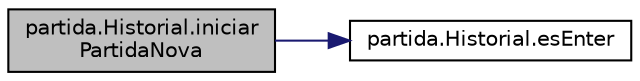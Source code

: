 digraph "partida.Historial.iniciarPartidaNova"
{
 // LATEX_PDF_SIZE
  edge [fontname="Helvetica",fontsize="10",labelfontname="Helvetica",labelfontsize="10"];
  node [fontname="Helvetica",fontsize="10",shape=record];
  rankdir="LR";
  Node1 [label="partida.Historial.iniciar\lPartidaNova",height=0.2,width=0.4,color="black", fillcolor="grey75", style="filled", fontcolor="black",tooltip="Inicialitzador de l'objecte JSON que guardarem."];
  Node1 -> Node2 [color="midnightblue",fontsize="10",style="solid"];
  Node2 [label="partida.Historial.esEnter",height=0.2,width=0.4,color="black", fillcolor="white", style="filled",URL="$classpartida_1_1_historial.html#a7b2b4d14d5271d732f8e967a573d4320",tooltip=" "];
}
